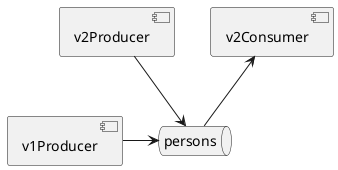 @startuml
'https://plantuml.com/component-diagram

queue persons
[v1Producer] -> persons
[v2Producer] --> persons
[v2Consumer] <-- persons
@enduml
